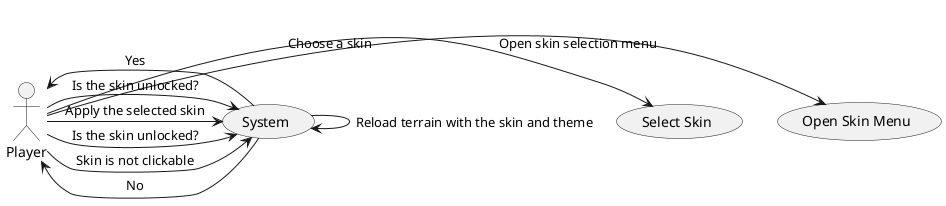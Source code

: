 @startuml
actor Player

Player -> (Open Skin Menu) : Open skin selection menu
Player -> (Select Skin) : Choose a skin

Player -> (System) : Is the skin unlocked?
(System) -> Player : Yes
Player -> (System) : Apply the selected skin
(System) -> (System) : Reload terrain with the skin and theme

Player -> (System) : Is the skin unlocked?
(System) -> Player : No
Player -> (System) : Skin is not clickable

@enduml
